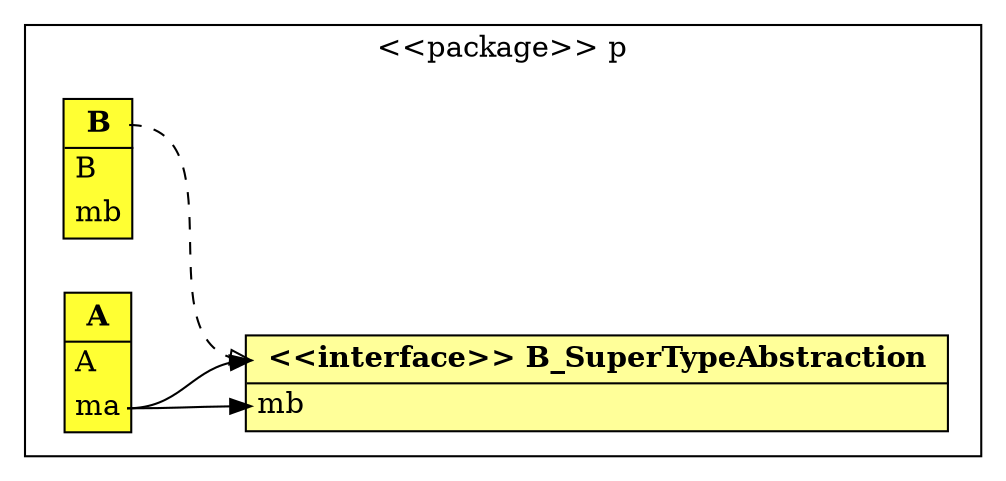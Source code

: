 digraph G{
rankdir=LR; ranksep=equally; compound=true
subgraph cluster12 {
label="&lt;&lt;package&gt;&gt; p";
color=black;
17 [ label = <<TABLE BGCOLOR="#FFFF33"> <TR> <TD PORT="17" BORDER="0"> <B>A </B></TD></TR>
<HR/>
<TR><TD PORT="18" ALIGN="LEFT" BORDER="0">A</TD></TR>
<TR><TD PORT="14" ALIGN="LEFT" BORDER="0">ma</TD></TR>
</TABLE>>, shape = "none" ];
20 [ label = <<TABLE BGCOLOR="#FFFF99"> <TR> <TD PORT="20" BORDER="0"> <B>&lt;&lt;interface&gt;&gt; B_SuperTypeAbstraction </B></TD></TR>
<HR/>
<TR><TD PORT="21" ALIGN="LEFT" BORDER="0">mb</TD></TR>
</TABLE>>, shape = "none" ];
13 [ label = <<TABLE BGCOLOR="#FFFF33"> <TR> <TD PORT="13" BORDER="0"> <B>B </B></TD></TR>
<HR/>
<TR><TD PORT="16" ALIGN="LEFT" BORDER="0">B</TD></TR>
<TR><TD PORT="15" ALIGN="LEFT" BORDER="0">mb</TD></TR>
</TABLE>>, shape = "none" ];
}
17:14 -> 20:21[ style = bold, arrowhead = normal, color = black, penwidth = 1];
17:14 -> 20:20[ style = bold, arrowhead = normal, color = black, penwidth = 1];
13:13 -> 20:20[ style = dashed, arrowhead = empty, color = black, penwidth = 1];
}
